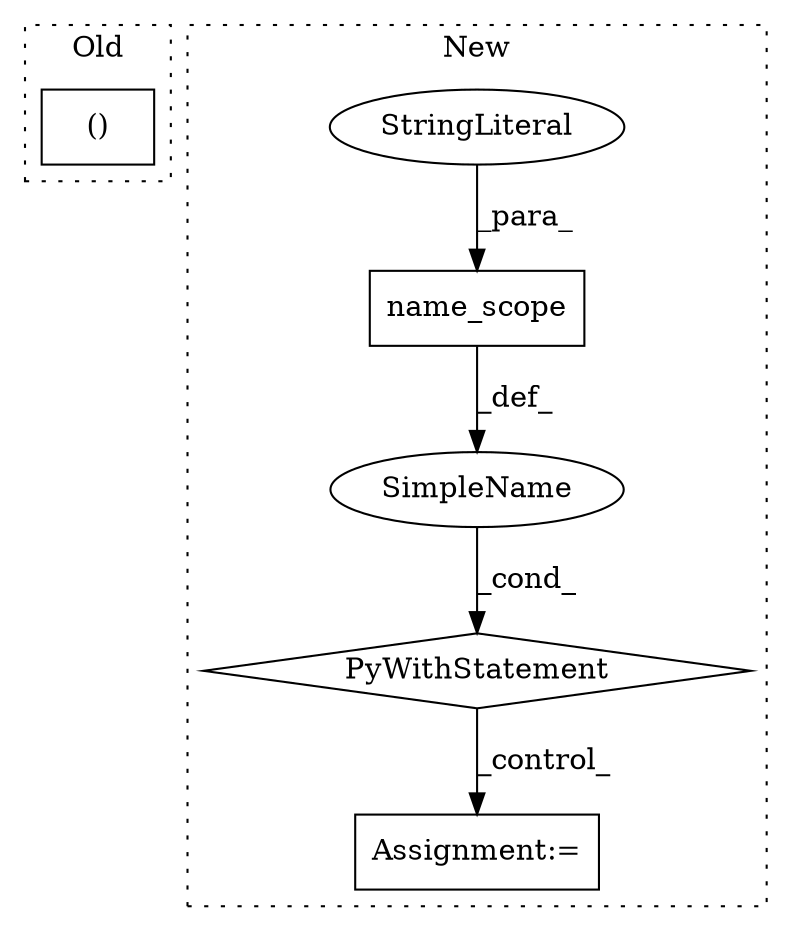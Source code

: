digraph G {
subgraph cluster0 {
1 [label="()" a="106" s="3390" l="28" shape="box"];
label = "Old";
style="dotted";
}
subgraph cluster1 {
2 [label="name_scope" a="32" s="4456,4476" l="11,1" shape="box"];
3 [label="Assignment:=" a="7" s="4491" l="1" shape="box"];
4 [label="SimpleName" a="42" s="" l="" shape="ellipse"];
5 [label="PyWithStatement" a="104" s="4435,4477" l="10,2" shape="diamond"];
6 [label="StringLiteral" a="45" s="4467" l="9" shape="ellipse"];
label = "New";
style="dotted";
}
2 -> 4 [label="_def_"];
4 -> 5 [label="_cond_"];
5 -> 3 [label="_control_"];
6 -> 2 [label="_para_"];
}